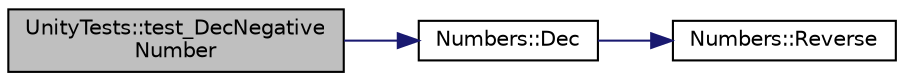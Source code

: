 digraph "UnityTests::test_DecNegativeNumber"
{
  edge [fontname="Helvetica",fontsize="10",labelfontname="Helvetica",labelfontsize="10"];
  node [fontname="Helvetica",fontsize="10",shape=record];
  rankdir="LR";
  Node1 [label="UnityTests::test_DecNegative\lNumber",height=0.2,width=0.4,color="black", fillcolor="grey75", style="filled" fontcolor="black"];
  Node1 -> Node2 [color="midnightblue",fontsize="10",style="solid",fontname="Helvetica"];
  Node2 [label="Numbers::Dec",height=0.2,width=0.4,color="black", fillcolor="white", style="filled",URL="$classNumbers.html#ae09e5edb64c90cc8e96ffa0448480913",tooltip="Converts a decimal number to it&#39;s string representation."];
  Node2 -> Node3 [color="midnightblue",fontsize="10",style="solid",fontname="Helvetica"];
  Node3 [label="Numbers::Reverse",height=0.2,width=0.4,color="black", fillcolor="white", style="filled",URL="$classNumbers.html#aece35044b3a518cf718313c9b327cb79",tooltip="Reverse the order of a string&#39;s characters, in place."];
}

